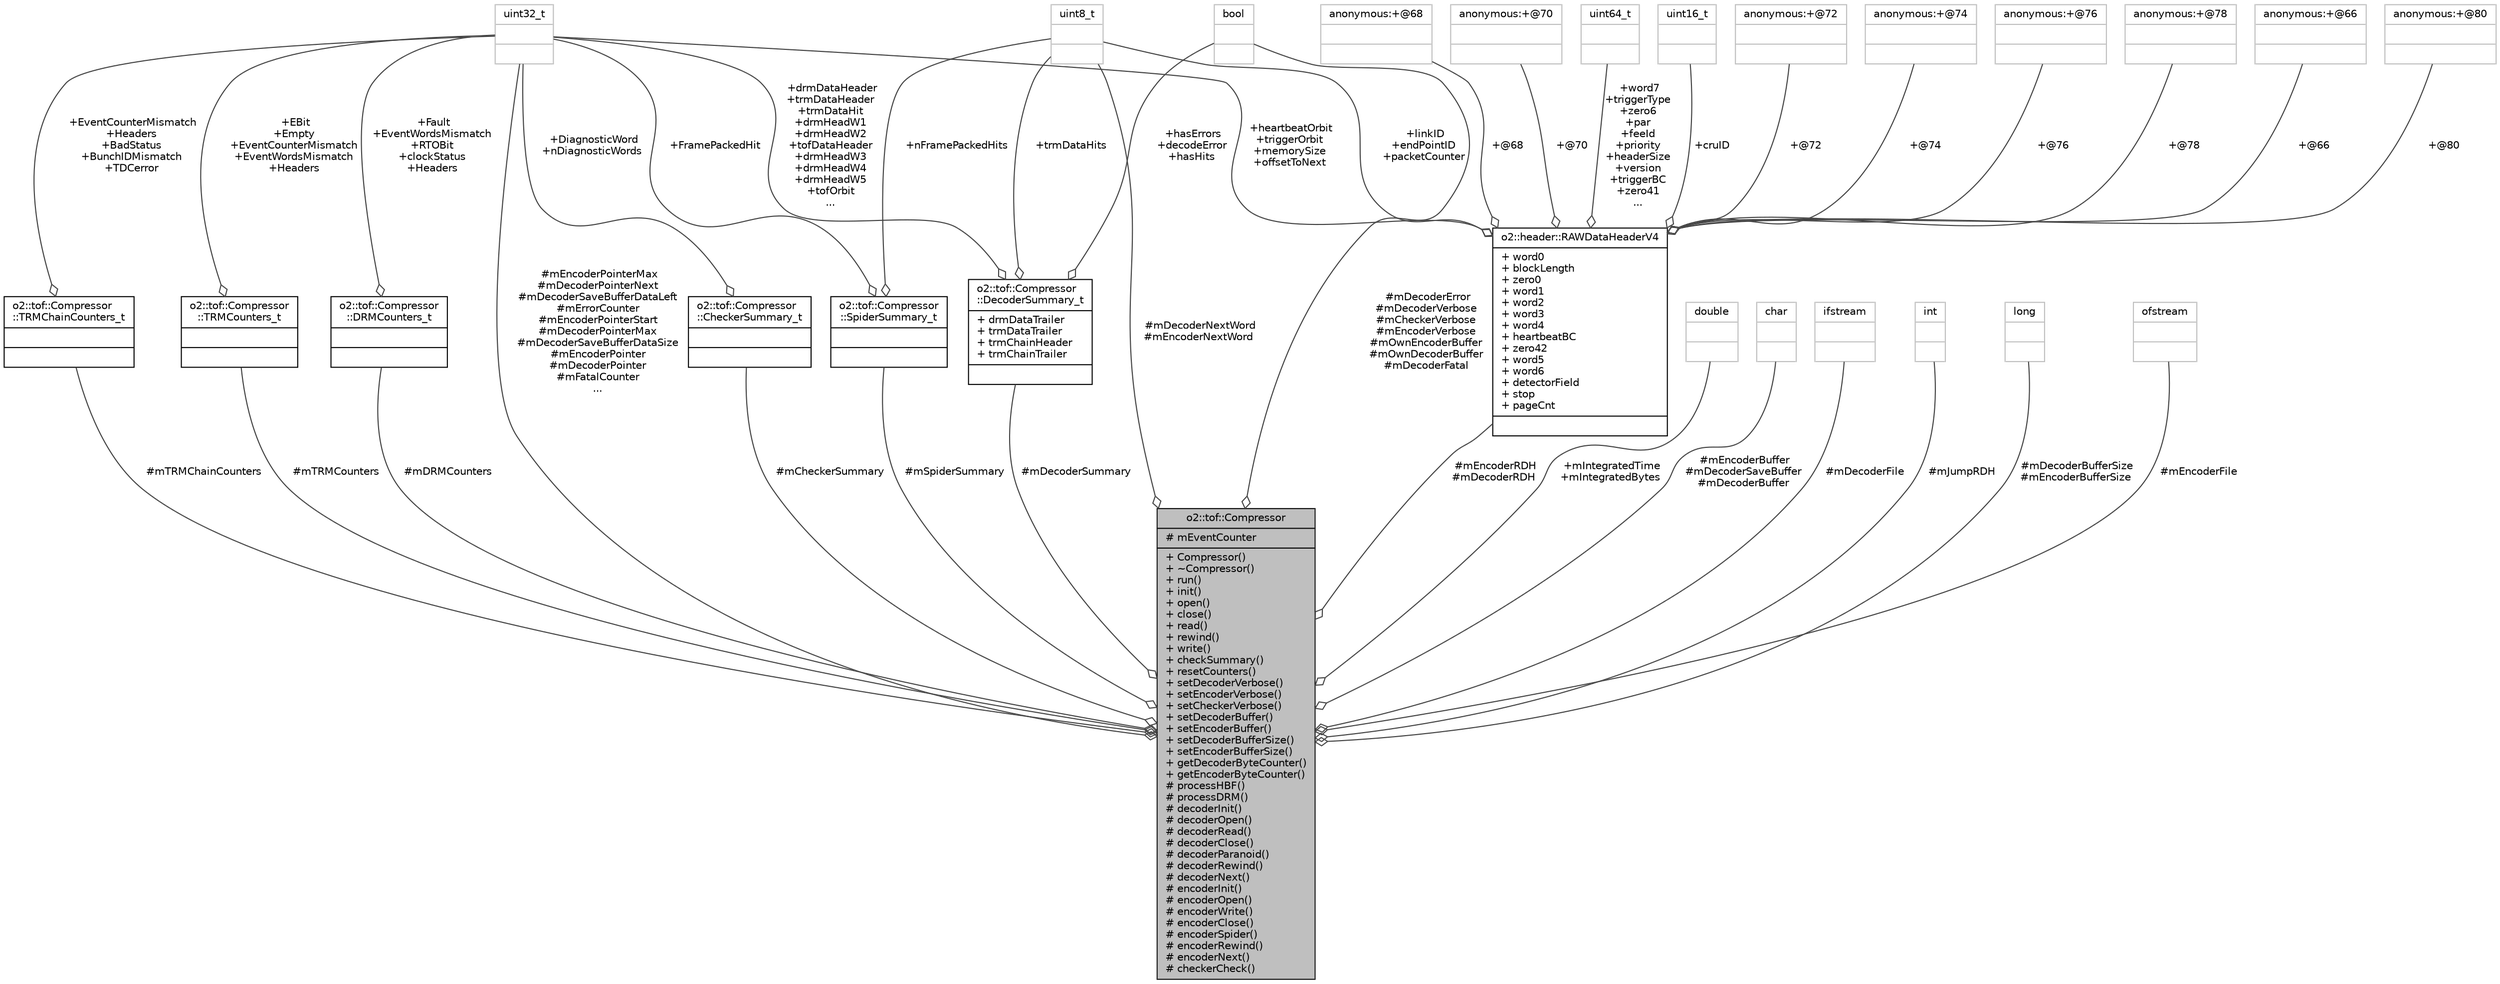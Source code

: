 digraph "o2::tof::Compressor"
{
 // INTERACTIVE_SVG=YES
  bgcolor="transparent";
  edge [fontname="Helvetica",fontsize="10",labelfontname="Helvetica",labelfontsize="10"];
  node [fontname="Helvetica",fontsize="10",shape=record];
  Node1 [label="{o2::tof::Compressor\n|# mEventCounter\l|+ Compressor()\l+ ~Compressor()\l+ run()\l+ init()\l+ open()\l+ close()\l+ read()\l+ rewind()\l+ write()\l+ checkSummary()\l+ resetCounters()\l+ setDecoderVerbose()\l+ setEncoderVerbose()\l+ setCheckerVerbose()\l+ setDecoderBuffer()\l+ setEncoderBuffer()\l+ setDecoderBufferSize()\l+ setEncoderBufferSize()\l+ getDecoderByteCounter()\l+ getEncoderByteCounter()\l# processHBF()\l# processDRM()\l# decoderInit()\l# decoderOpen()\l# decoderRead()\l# decoderClose()\l# decoderParanoid()\l# decoderRewind()\l# decoderNext()\l# encoderInit()\l# encoderOpen()\l# encoderWrite()\l# encoderClose()\l# encoderSpider()\l# encoderRewind()\l# encoderNext()\l# checkerCheck()\l}",height=0.2,width=0.4,color="black", fillcolor="grey75", style="filled", fontcolor="black"];
  Node2 -> Node1 [color="grey25",fontsize="10",style="solid",label=" #mCheckerSummary" ,arrowhead="odiamond",fontname="Helvetica"];
  Node2 [label="{o2::tof::Compressor\l::CheckerSummary_t\n||}",height=0.2,width=0.4,color="black",URL="$d1/dc5/structo2_1_1tof_1_1Compressor_1_1CheckerSummary__t.html"];
  Node3 -> Node2 [color="grey25",fontsize="10",style="solid",label=" +DiagnosticWord\n+nDiagnosticWords" ,arrowhead="odiamond",fontname="Helvetica"];
  Node3 [label="{uint32_t\n||}",height=0.2,width=0.4,color="grey75"];
  Node4 -> Node1 [color="grey25",fontsize="10",style="solid",label=" +mIntegratedTime\n+mIntegratedBytes" ,arrowhead="odiamond",fontname="Helvetica"];
  Node4 [label="{double\n||}",height=0.2,width=0.4,color="grey75"];
  Node5 -> Node1 [color="grey25",fontsize="10",style="solid",label=" #mDecoderSummary" ,arrowhead="odiamond",fontname="Helvetica"];
  Node5 [label="{o2::tof::Compressor\l::DecoderSummary_t\n|+ drmDataTrailer\l+ trmDataTrailer\l+ trmChainHeader\l+ trmChainTrailer\l|}",height=0.2,width=0.4,color="black",URL="$d7/d35/structo2_1_1tof_1_1Compressor_1_1DecoderSummary__t.html"];
  Node6 -> Node5 [color="grey25",fontsize="10",style="solid",label=" +trmDataHits" ,arrowhead="odiamond",fontname="Helvetica"];
  Node6 [label="{uint8_t\n||}",height=0.2,width=0.4,color="grey75"];
  Node3 -> Node5 [color="grey25",fontsize="10",style="solid",label=" +drmDataHeader\n+trmDataHeader\n+trmDataHit\n+drmHeadW1\n+drmHeadW2\n+tofDataHeader\n+drmHeadW3\n+drmHeadW4\n+drmHeadW5\n+tofOrbit\n..." ,arrowhead="odiamond",fontname="Helvetica"];
  Node7 -> Node5 [color="grey25",fontsize="10",style="solid",label=" +hasErrors\n+decodeError\n+hasHits" ,arrowhead="odiamond",fontname="Helvetica"];
  Node7 [label="{bool\n||}",height=0.2,width=0.4,color="grey75"];
  Node8 -> Node1 [color="grey25",fontsize="10",style="solid",label=" #mTRMChainCounters" ,arrowhead="odiamond",fontname="Helvetica"];
  Node8 [label="{o2::tof::Compressor\l::TRMChainCounters_t\n||}",height=0.2,width=0.4,color="black",URL="$d9/d53/structo2_1_1tof_1_1Compressor_1_1TRMChainCounters__t.html"];
  Node3 -> Node8 [color="grey25",fontsize="10",style="solid",label=" +EventCounterMismatch\n+Headers\n+BadStatus\n+BunchIDMismatch\n+TDCerror" ,arrowhead="odiamond",fontname="Helvetica"];
  Node9 -> Node1 [color="grey25",fontsize="10",style="solid",label=" #mTRMCounters" ,arrowhead="odiamond",fontname="Helvetica"];
  Node9 [label="{o2::tof::Compressor\l::TRMCounters_t\n||}",height=0.2,width=0.4,color="black",URL="$d7/d0a/structo2_1_1tof_1_1Compressor_1_1TRMCounters__t.html"];
  Node3 -> Node9 [color="grey25",fontsize="10",style="solid",label=" +EBit\n+Empty\n+EventCounterMismatch\n+EventWordsMismatch\n+Headers" ,arrowhead="odiamond",fontname="Helvetica"];
  Node6 -> Node1 [color="grey25",fontsize="10",style="solid",label=" #mDecoderNextWord\n#mEncoderNextWord" ,arrowhead="odiamond",fontname="Helvetica"];
  Node10 -> Node1 [color="grey25",fontsize="10",style="solid",label=" #mEncoderBuffer\n#mDecoderSaveBuffer\n#mDecoderBuffer" ,arrowhead="odiamond",fontname="Helvetica"];
  Node10 [label="{char\n||}",height=0.2,width=0.4,color="grey75"];
  Node11 -> Node1 [color="grey25",fontsize="10",style="solid",label=" #mDecoderFile" ,arrowhead="odiamond",fontname="Helvetica"];
  Node11 [label="{ifstream\n||}",height=0.2,width=0.4,color="grey75"];
  Node12 -> Node1 [color="grey25",fontsize="10",style="solid",label=" #mDRMCounters" ,arrowhead="odiamond",fontname="Helvetica"];
  Node12 [label="{o2::tof::Compressor\l::DRMCounters_t\n||}",height=0.2,width=0.4,color="black",URL="$de/d81/structo2_1_1tof_1_1Compressor_1_1DRMCounters__t.html"];
  Node3 -> Node12 [color="grey25",fontsize="10",style="solid",label=" +Fault\n+EventWordsMismatch\n+RTOBit\n+clockStatus\n+Headers" ,arrowhead="odiamond",fontname="Helvetica"];
  Node3 -> Node1 [color="grey25",fontsize="10",style="solid",label=" #mEncoderPointerMax\n#mDecoderPointerNext\n#mDecoderSaveBufferDataLeft\n#mErrorCounter\n#mEncoderPointerStart\n#mDecoderPointerMax\n#mDecoderSaveBufferDataSize\n#mEncoderPointer\n#mDecoderPointer\n#mFatalCounter\n..." ,arrowhead="odiamond",fontname="Helvetica"];
  Node13 -> Node1 [color="grey25",fontsize="10",style="solid",label=" #mJumpRDH" ,arrowhead="odiamond",fontname="Helvetica"];
  Node13 [label="{int\n||}",height=0.2,width=0.4,color="grey75"];
  Node7 -> Node1 [color="grey25",fontsize="10",style="solid",label=" #mDecoderError\n#mDecoderVerbose\n#mCheckerVerbose\n#mEncoderVerbose\n#mOwnEncoderBuffer\n#mOwnDecoderBuffer\n#mDecoderFatal" ,arrowhead="odiamond",fontname="Helvetica"];
  Node14 -> Node1 [color="grey25",fontsize="10",style="solid",label=" #mDecoderBufferSize\n#mEncoderBufferSize" ,arrowhead="odiamond",fontname="Helvetica"];
  Node14 [label="{long\n||}",height=0.2,width=0.4,color="grey75"];
  Node15 -> Node1 [color="grey25",fontsize="10",style="solid",label=" #mSpiderSummary" ,arrowhead="odiamond",fontname="Helvetica"];
  Node15 [label="{o2::tof::Compressor\l::SpiderSummary_t\n||}",height=0.2,width=0.4,color="black",URL="$d0/d5f/structo2_1_1tof_1_1Compressor_1_1SpiderSummary__t.html"];
  Node6 -> Node15 [color="grey25",fontsize="10",style="solid",label=" +nFramePackedHits" ,arrowhead="odiamond",fontname="Helvetica"];
  Node3 -> Node15 [color="grey25",fontsize="10",style="solid",label=" +FramePackedHit" ,arrowhead="odiamond",fontname="Helvetica"];
  Node16 -> Node1 [color="grey25",fontsize="10",style="solid",label=" #mEncoderFile" ,arrowhead="odiamond",fontname="Helvetica"];
  Node16 [label="{ofstream\n||}",height=0.2,width=0.4,color="grey75"];
  Node17 -> Node1 [color="grey25",fontsize="10",style="solid",label=" #mEncoderRDH\n#mDecoderRDH" ,arrowhead="odiamond",fontname="Helvetica"];
  Node17 [label="{o2::header::RAWDataHeaderV4\n|+ word0\l+ blockLength\l+ zero0\l+ word1\l+ word2\l+ word3\l+ word4\l+ heartbeatBC\l+ zero42\l+ word5\l+ word6\l+ detectorField\l+ stop\l+ pageCnt\l|}",height=0.2,width=0.4,color="black",URL="$d8/d47/structo2_1_1header_1_1RAWDataHeaderV4.html"];
  Node18 -> Node17 [color="grey25",fontsize="10",style="solid",label=" +@68" ,arrowhead="odiamond",fontname="Helvetica"];
  Node18 [label="{anonymous:+@68\n||}",height=0.2,width=0.4,color="grey75"];
  Node19 -> Node17 [color="grey25",fontsize="10",style="solid",label=" +@70" ,arrowhead="odiamond",fontname="Helvetica"];
  Node19 [label="{anonymous:+@70\n||}",height=0.2,width=0.4,color="grey75"];
  Node20 -> Node17 [color="grey25",fontsize="10",style="solid",label=" +word7\n+triggerType\n+zero6\n+par\n+feeId\n+priority\n+headerSize\n+version\n+triggerBC\n+zero41\n..." ,arrowhead="odiamond",fontname="Helvetica"];
  Node20 [label="{uint64_t\n||}",height=0.2,width=0.4,color="grey75"];
  Node21 -> Node17 [color="grey25",fontsize="10",style="solid",label=" +cruID" ,arrowhead="odiamond",fontname="Helvetica"];
  Node21 [label="{uint16_t\n||}",height=0.2,width=0.4,color="grey75"];
  Node6 -> Node17 [color="grey25",fontsize="10",style="solid",label=" +linkID\n+endPointID\n+packetCounter" ,arrowhead="odiamond",fontname="Helvetica"];
  Node22 -> Node17 [color="grey25",fontsize="10",style="solid",label=" +@72" ,arrowhead="odiamond",fontname="Helvetica"];
  Node22 [label="{anonymous:+@72\n||}",height=0.2,width=0.4,color="grey75"];
  Node3 -> Node17 [color="grey25",fontsize="10",style="solid",label=" +heartbeatOrbit\n+triggerOrbit\n+memorySize\n+offsetToNext" ,arrowhead="odiamond",fontname="Helvetica"];
  Node23 -> Node17 [color="grey25",fontsize="10",style="solid",label=" +@74" ,arrowhead="odiamond",fontname="Helvetica"];
  Node23 [label="{anonymous:+@74\n||}",height=0.2,width=0.4,color="grey75"];
  Node24 -> Node17 [color="grey25",fontsize="10",style="solid",label=" +@76" ,arrowhead="odiamond",fontname="Helvetica"];
  Node24 [label="{anonymous:+@76\n||}",height=0.2,width=0.4,color="grey75"];
  Node25 -> Node17 [color="grey25",fontsize="10",style="solid",label=" +@78" ,arrowhead="odiamond",fontname="Helvetica"];
  Node25 [label="{anonymous:+@78\n||}",height=0.2,width=0.4,color="grey75"];
  Node26 -> Node17 [color="grey25",fontsize="10",style="solid",label=" +@66" ,arrowhead="odiamond",fontname="Helvetica"];
  Node26 [label="{anonymous:+@66\n||}",height=0.2,width=0.4,color="grey75"];
  Node27 -> Node17 [color="grey25",fontsize="10",style="solid",label=" +@80" ,arrowhead="odiamond",fontname="Helvetica"];
  Node27 [label="{anonymous:+@80\n||}",height=0.2,width=0.4,color="grey75"];
}
